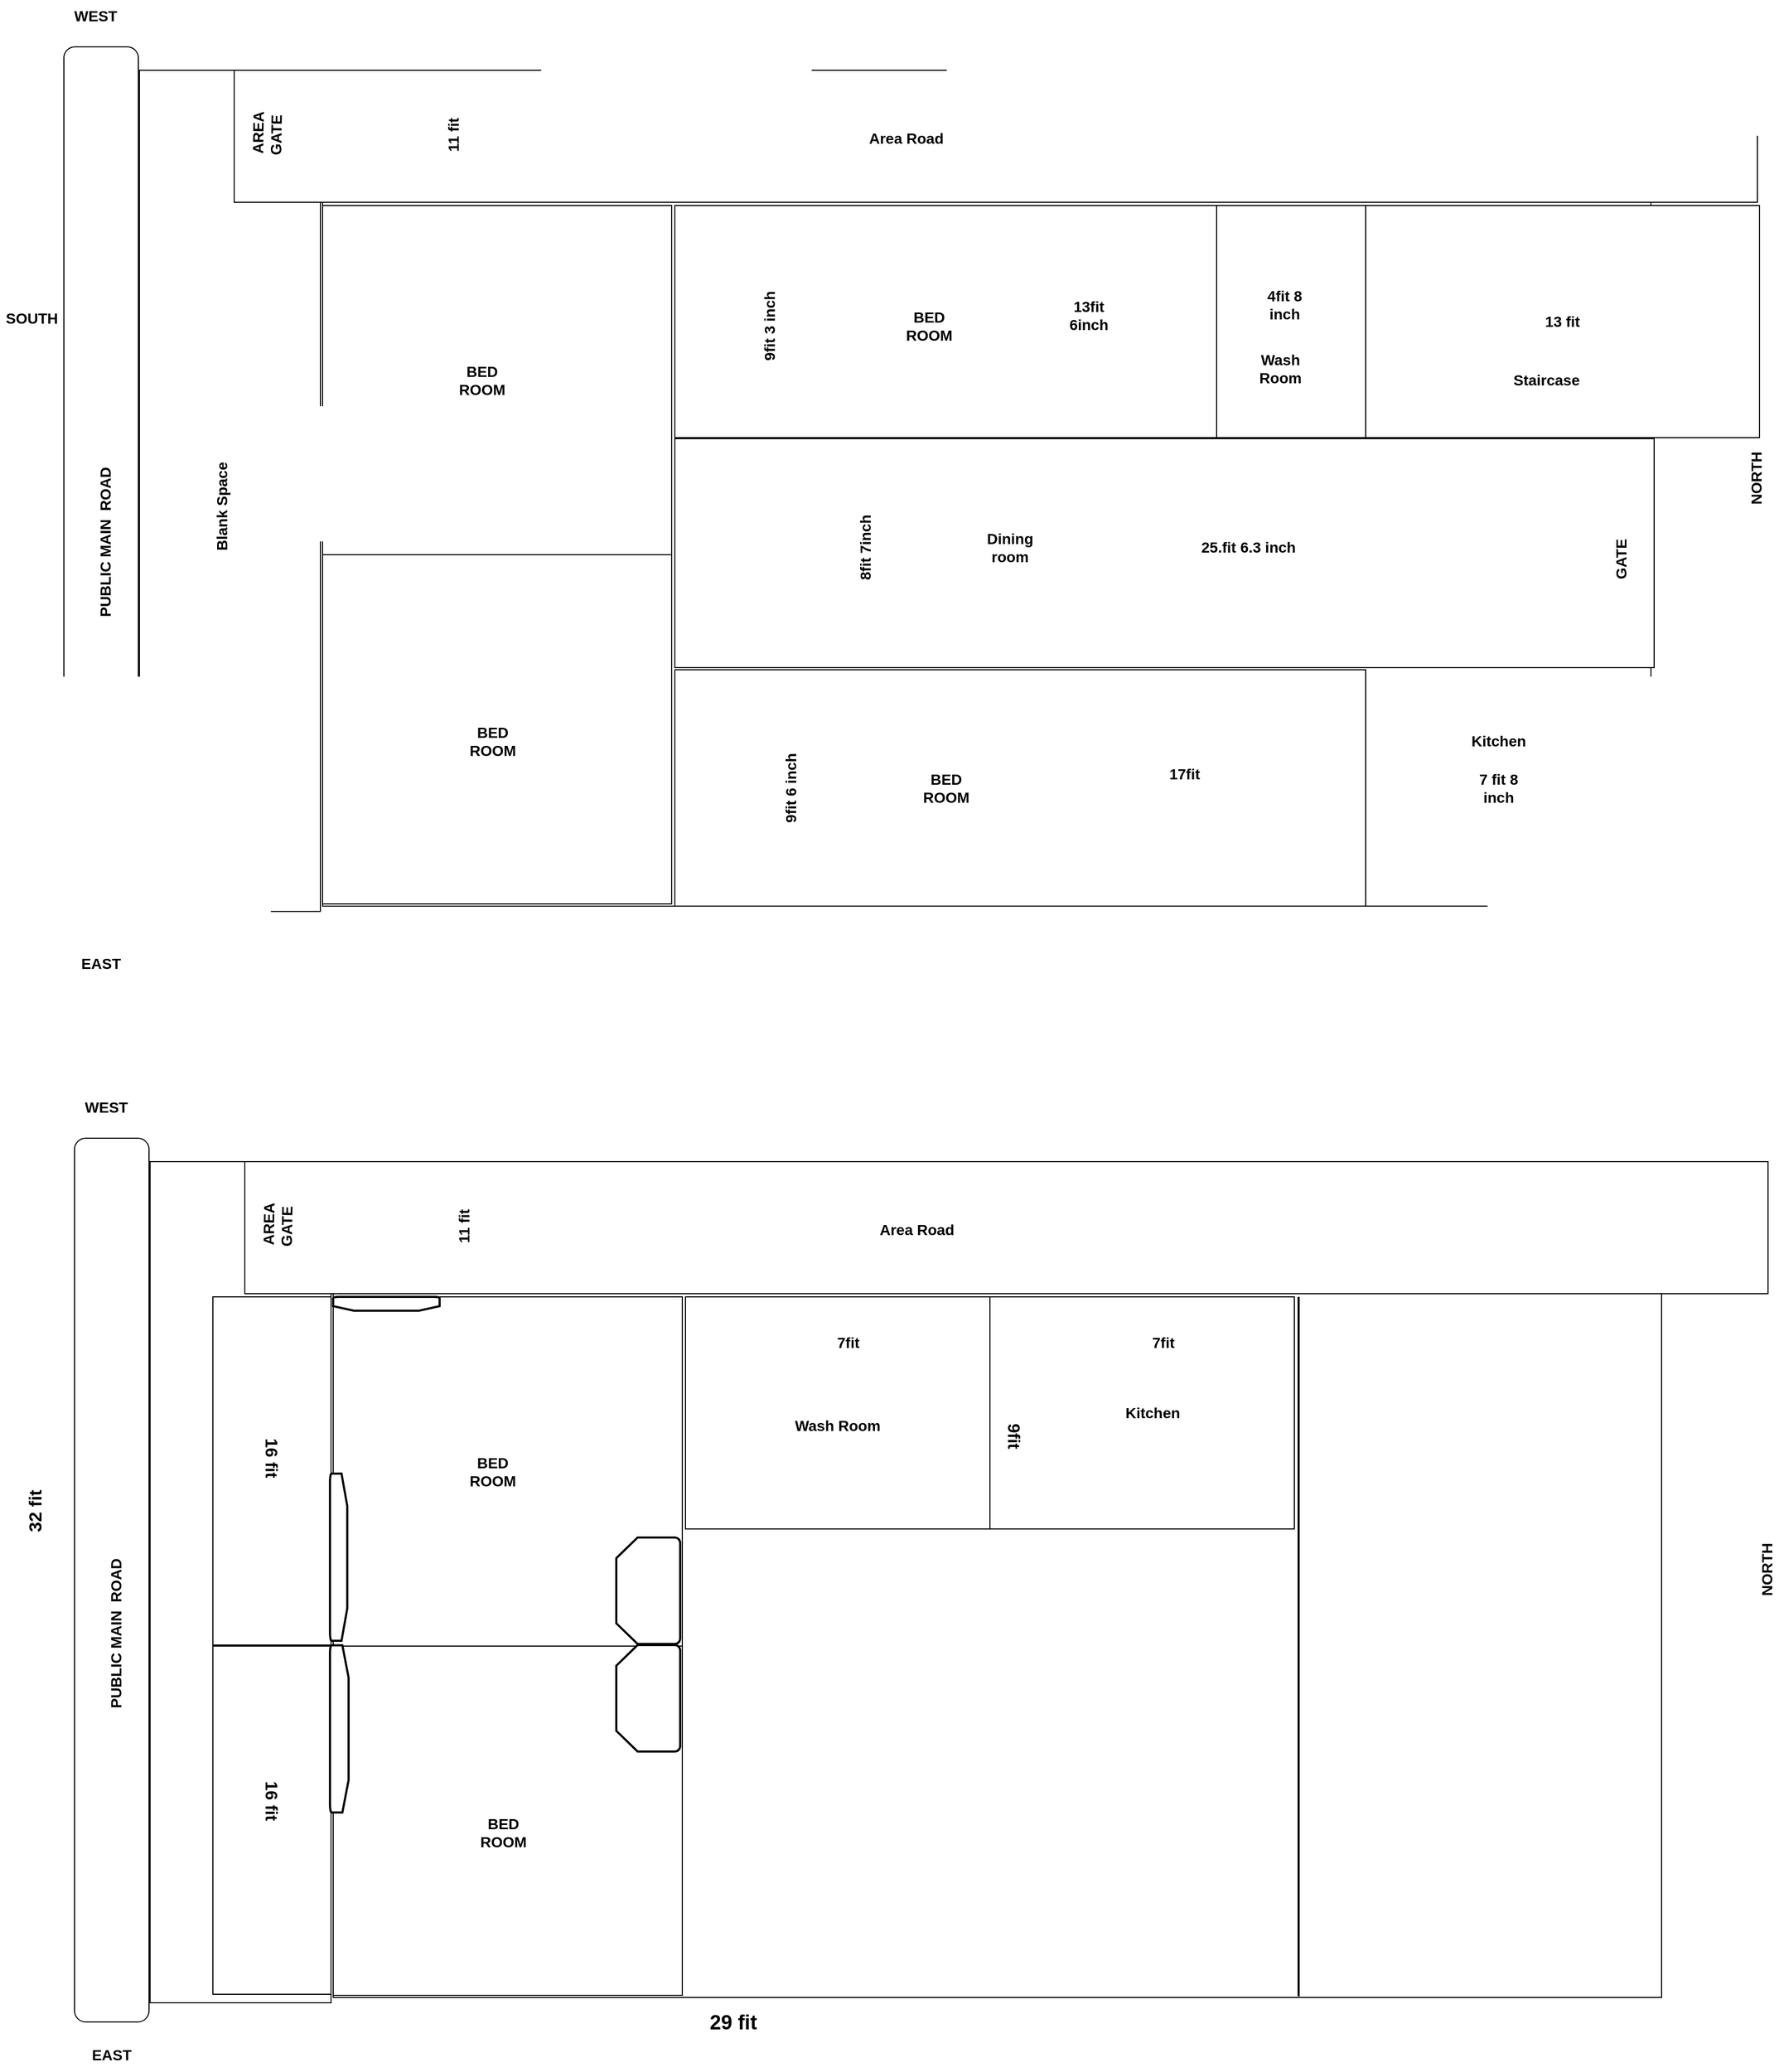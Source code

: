 <mxfile version="26.2.2">
  <diagram name="1st floor" id="KPouFY5jENLB8fUOII4G">
    <mxGraphModel dx="2709" dy="2843" grid="1" gridSize="10" guides="1" tooltips="1" connect="1" arrows="1" fold="1" page="1" pageScale="1" pageWidth="850" pageHeight="1100" math="0" shadow="0">
      <root>
        <mxCell id="0" />
        <mxCell id="1" parent="0" />
        <mxCell id="4CRqliBf5WWVCHQqqkXn-5" value="SOUTH" style="text;html=1;align=center;verticalAlign=middle;whiteSpace=wrap;rounded=0;fontStyle=1;fontSize=14;" parent="1" vertex="1">
          <mxGeometry y="280" width="60" height="30" as="geometry" />
        </mxCell>
        <mxCell id="ySoQRKo-TK0MONDgtf1Y-8" value="" style="group" vertex="1" connectable="0" parent="1">
          <mxGeometry x="60" y="-4" width="1605" height="920" as="geometry" />
        </mxCell>
        <mxCell id="4CRqliBf5WWVCHQqqkXn-2" value="" style="rounded=1;whiteSpace=wrap;html=1;fontSize=14;fontStyle=1" parent="ySoQRKo-TK0MONDgtf1Y-8" vertex="1">
          <mxGeometry y="44" width="70" height="830" as="geometry" />
        </mxCell>
        <mxCell id="4CRqliBf5WWVCHQqqkXn-3" value="WEST" style="text;html=1;align=center;verticalAlign=middle;whiteSpace=wrap;rounded=0;fontSize=14;fontStyle=1" parent="ySoQRKo-TK0MONDgtf1Y-8" vertex="1">
          <mxGeometry width="60" height="30" as="geometry" />
        </mxCell>
        <mxCell id="4CRqliBf5WWVCHQqqkXn-4" value="EAST" style="text;html=1;align=center;verticalAlign=middle;whiteSpace=wrap;rounded=0;fontSize=14;fontStyle=1" parent="ySoQRKo-TK0MONDgtf1Y-8" vertex="1">
          <mxGeometry x="5" y="890" width="60" height="30" as="geometry" />
        </mxCell>
        <mxCell id="4CRqliBf5WWVCHQqqkXn-6" value="NORTH" style="text;html=1;align=center;verticalAlign=middle;whiteSpace=wrap;rounded=0;rotation=-90;fontStyle=1;fontSize=14;" parent="ySoQRKo-TK0MONDgtf1Y-8" vertex="1">
          <mxGeometry x="1560" y="434" width="60" height="30" as="geometry" />
        </mxCell>
        <mxCell id="4CRqliBf5WWVCHQqqkXn-19" value="" style="rounded=0;whiteSpace=wrap;html=1;fontSize=14;fontStyle=1" parent="ySoQRKo-TK0MONDgtf1Y-8" vertex="1">
          <mxGeometry x="243" y="67" width="1248" height="784" as="geometry" />
        </mxCell>
        <mxCell id="4CRqliBf5WWVCHQqqkXn-24" value="" style="whiteSpace=wrap;html=1;aspect=fixed;fontSize=14;fontStyle=1" parent="ySoQRKo-TK0MONDgtf1Y-8" vertex="1">
          <mxGeometry x="243" y="193" width="328" height="328" as="geometry" />
        </mxCell>
        <mxCell id="4CRqliBf5WWVCHQqqkXn-27" value="" style="whiteSpace=wrap;html=1;aspect=fixed;fontSize=14;fontStyle=1" parent="ySoQRKo-TK0MONDgtf1Y-8" vertex="1">
          <mxGeometry x="243" y="521" width="328" height="328" as="geometry" />
        </mxCell>
        <mxCell id="4CRqliBf5WWVCHQqqkXn-34" value="PUBLIC MAIN&amp;nbsp; ROAD" style="text;html=1;align=center;verticalAlign=middle;whiteSpace=wrap;rounded=0;rotation=-90;fontSize=14;fontStyle=1" parent="ySoQRKo-TK0MONDgtf1Y-8" vertex="1">
          <mxGeometry x="-100" y="494" width="278" height="30" as="geometry" />
        </mxCell>
        <mxCell id="4CRqliBf5WWVCHQqqkXn-35" value="" style="rounded=0;whiteSpace=wrap;html=1;fontSize=14;fontStyle=1" parent="ySoQRKo-TK0MONDgtf1Y-8" vertex="1">
          <mxGeometry x="574" y="412" width="920" height="215" as="geometry" />
        </mxCell>
        <mxCell id="4CRqliBf5WWVCHQqqkXn-37" value="8fit 7inch" style="text;html=1;align=center;verticalAlign=middle;whiteSpace=wrap;rounded=0;fontSize=14;fontStyle=1;rotation=-90;" parent="ySoQRKo-TK0MONDgtf1Y-8" vertex="1">
          <mxGeometry x="683" y="499" width="140" height="30" as="geometry" />
        </mxCell>
        <mxCell id="4CRqliBf5WWVCHQqqkXn-38" value="25.fit 6.3 inch" style="text;html=1;align=center;verticalAlign=middle;whiteSpace=wrap;rounded=0;fontSize=14;fontStyle=1" parent="ySoQRKo-TK0MONDgtf1Y-8" vertex="1">
          <mxGeometry x="973" y="499" width="280" height="30" as="geometry" />
        </mxCell>
        <mxCell id="4CRqliBf5WWVCHQqqkXn-43" value="" style="rounded=0;whiteSpace=wrap;html=1;fontSize=14;fontStyle=1" parent="ySoQRKo-TK0MONDgtf1Y-8" vertex="1">
          <mxGeometry x="574" y="629" width="649" height="222" as="geometry" />
        </mxCell>
        <mxCell id="4CRqliBf5WWVCHQqqkXn-44" value="9fit 6 inch" style="text;html=1;align=center;verticalAlign=middle;whiteSpace=wrap;rounded=0;rotation=-90;fontSize=14;fontStyle=1" parent="ySoQRKo-TK0MONDgtf1Y-8" vertex="1">
          <mxGeometry x="633" y="725" width="100" height="30" as="geometry" />
        </mxCell>
        <mxCell id="4CRqliBf5WWVCHQqqkXn-47" value="17fit" style="text;html=1;align=center;verticalAlign=middle;whiteSpace=wrap;rounded=0;fontSize=14;fontStyle=1" parent="ySoQRKo-TK0MONDgtf1Y-8" vertex="1">
          <mxGeometry x="1023" y="712" width="60" height="30" as="geometry" />
        </mxCell>
        <mxCell id="4CRqliBf5WWVCHQqqkXn-48" value="" style="rounded=0;whiteSpace=wrap;html=1;fontSize=14;fontStyle=1" parent="ySoQRKo-TK0MONDgtf1Y-8" vertex="1">
          <mxGeometry x="574" y="193" width="509" height="218" as="geometry" />
        </mxCell>
        <mxCell id="4CRqliBf5WWVCHQqqkXn-49" value="9fit 3 inch" style="text;html=1;align=center;verticalAlign=middle;whiteSpace=wrap;rounded=0;rotation=-90;fontSize=14;fontStyle=1" parent="ySoQRKo-TK0MONDgtf1Y-8" vertex="1">
          <mxGeometry x="613" y="291" width="100" height="30" as="geometry" />
        </mxCell>
        <mxCell id="4CRqliBf5WWVCHQqqkXn-50" value="13fit 6inch" style="text;html=1;align=center;verticalAlign=middle;whiteSpace=wrap;rounded=0;fontSize=14;fontStyle=1" parent="ySoQRKo-TK0MONDgtf1Y-8" vertex="1">
          <mxGeometry x="933" y="281" width="60" height="30" as="geometry" />
        </mxCell>
        <mxCell id="4CRqliBf5WWVCHQqqkXn-51" value="" style="rounded=0;whiteSpace=wrap;html=1;fontSize=14;fontStyle=1" parent="ySoQRKo-TK0MONDgtf1Y-8" vertex="1">
          <mxGeometry x="1083" y="193" width="140" height="218" as="geometry" />
        </mxCell>
        <mxCell id="4CRqliBf5WWVCHQqqkXn-52" value="4fit 8 inch" style="text;html=1;align=center;verticalAlign=middle;whiteSpace=wrap;rounded=0;fontSize=14;fontStyle=1" parent="ySoQRKo-TK0MONDgtf1Y-8" vertex="1">
          <mxGeometry x="1117" y="271" width="60" height="30" as="geometry" />
        </mxCell>
        <mxCell id="4CRqliBf5WWVCHQqqkXn-53" value="7 fit 8 inch" style="text;html=1;align=center;verticalAlign=middle;whiteSpace=wrap;rounded=0;fontSize=14;fontStyle=1" parent="ySoQRKo-TK0MONDgtf1Y-8" vertex="1">
          <mxGeometry x="1318" y="725" width="60" height="30" as="geometry" />
        </mxCell>
        <mxCell id="4CRqliBf5WWVCHQqqkXn-54" value="GATE" style="text;html=1;align=center;verticalAlign=middle;whiteSpace=wrap;rounded=0;rotation=-90;fontSize=14;fontStyle=1" parent="ySoQRKo-TK0MONDgtf1Y-8" vertex="1">
          <mxGeometry x="1413" y="510" width="100" height="30" as="geometry" />
        </mxCell>
        <mxCell id="4CRqliBf5WWVCHQqqkXn-55" value="" style="rounded=0;whiteSpace=wrap;html=1;fontSize=14;fontStyle=1" parent="ySoQRKo-TK0MONDgtf1Y-8" vertex="1">
          <mxGeometry x="1223" y="193" width="370" height="218" as="geometry" />
        </mxCell>
        <mxCell id="4CRqliBf5WWVCHQqqkXn-56" value="13 fit" style="text;html=1;align=center;verticalAlign=middle;whiteSpace=wrap;rounded=0;fontSize=14;fontStyle=1" parent="ySoQRKo-TK0MONDgtf1Y-8" vertex="1">
          <mxGeometry x="1378" y="287" width="60" height="30" as="geometry" />
        </mxCell>
        <mxCell id="4CRqliBf5WWVCHQqqkXn-58" value="Kitchen" style="text;html=1;align=center;verticalAlign=middle;whiteSpace=wrap;rounded=0;fontSize=14;fontStyle=1" parent="ySoQRKo-TK0MONDgtf1Y-8" vertex="1">
          <mxGeometry x="1318" y="681" width="60" height="30" as="geometry" />
        </mxCell>
        <mxCell id="4CRqliBf5WWVCHQqqkXn-59" value="Wash Room" style="text;html=1;align=center;verticalAlign=middle;whiteSpace=wrap;rounded=0;fontSize=14;fontStyle=1" parent="ySoQRKo-TK0MONDgtf1Y-8" vertex="1">
          <mxGeometry x="1113" y="331" width="60" height="30" as="geometry" />
        </mxCell>
        <mxCell id="4CRqliBf5WWVCHQqqkXn-60" value="Staircase" style="text;html=1;align=center;verticalAlign=middle;whiteSpace=wrap;rounded=0;fontSize=14;fontStyle=1" parent="ySoQRKo-TK0MONDgtf1Y-8" vertex="1">
          <mxGeometry x="1363" y="342" width="60" height="30" as="geometry" />
        </mxCell>
        <mxCell id="4CRqliBf5WWVCHQqqkXn-61" value="BED ROOM" style="text;html=1;align=center;verticalAlign=middle;whiteSpace=wrap;rounded=0;fontSize=14;fontStyle=1" parent="ySoQRKo-TK0MONDgtf1Y-8" vertex="1">
          <mxGeometry x="363" y="342" width="60" height="30" as="geometry" />
        </mxCell>
        <mxCell id="4CRqliBf5WWVCHQqqkXn-62" value="BED ROOM" style="text;html=1;align=center;verticalAlign=middle;whiteSpace=wrap;rounded=0;fontSize=14;fontStyle=1" parent="ySoQRKo-TK0MONDgtf1Y-8" vertex="1">
          <mxGeometry x="373" y="681" width="60" height="30" as="geometry" />
        </mxCell>
        <mxCell id="4CRqliBf5WWVCHQqqkXn-63" value="BED ROOM" style="text;html=1;align=center;verticalAlign=middle;whiteSpace=wrap;rounded=0;fontSize=14;fontStyle=1" parent="ySoQRKo-TK0MONDgtf1Y-8" vertex="1">
          <mxGeometry x="783" y="291" width="60" height="30" as="geometry" />
        </mxCell>
        <mxCell id="4CRqliBf5WWVCHQqqkXn-64" value="BED ROOM" style="text;html=1;align=center;verticalAlign=middle;whiteSpace=wrap;rounded=0;fontSize=14;fontStyle=1" parent="ySoQRKo-TK0MONDgtf1Y-8" vertex="1">
          <mxGeometry x="798.5" y="725" width="60" height="30" as="geometry" />
        </mxCell>
        <mxCell id="4CRqliBf5WWVCHQqqkXn-65" value="Dining room" style="text;html=1;align=center;verticalAlign=middle;whiteSpace=wrap;rounded=0;fontSize=14;fontStyle=1" parent="ySoQRKo-TK0MONDgtf1Y-8" vertex="1">
          <mxGeometry x="858.5" y="499" width="60" height="30" as="geometry" />
        </mxCell>
        <mxCell id="ySoQRKo-TK0MONDgtf1Y-1" value="" style="rounded=0;whiteSpace=wrap;html=1;fontSize=14;" vertex="1" parent="ySoQRKo-TK0MONDgtf1Y-8">
          <mxGeometry x="71" y="66" width="170" height="790" as="geometry" />
        </mxCell>
        <mxCell id="ySoQRKo-TK0MONDgtf1Y-3" value="" style="rounded=0;html=1;fontSize=14;fontStyle=1;whiteSpace=wrap;textShadow=0;" vertex="1" parent="ySoQRKo-TK0MONDgtf1Y-8">
          <mxGeometry x="160" y="66" width="1431" height="124" as="geometry" />
        </mxCell>
        <mxCell id="ySoQRKo-TK0MONDgtf1Y-4" value="&amp;nbsp;AREA GATE" style="text;html=1;align=center;verticalAlign=middle;whiteSpace=wrap;rounded=0;rotation=-89;fontSize=14;fontStyle=1" vertex="1" parent="ySoQRKo-TK0MONDgtf1Y-8">
          <mxGeometry x="160" y="111.5" width="60" height="30" as="geometry" />
        </mxCell>
        <mxCell id="ySoQRKo-TK0MONDgtf1Y-5" value="11 fit" style="text;html=1;align=center;verticalAlign=middle;whiteSpace=wrap;rounded=0;rotation=-90;fontStyle=1;fontSize=14;" vertex="1" parent="ySoQRKo-TK0MONDgtf1Y-8">
          <mxGeometry x="333" y="111.5" width="65" height="30" as="geometry" />
        </mxCell>
        <mxCell id="ySoQRKo-TK0MONDgtf1Y-6" value="Area Road" style="text;html=1;align=center;verticalAlign=middle;whiteSpace=wrap;rounded=0;fontSize=14;fontStyle=1" vertex="1" parent="ySoQRKo-TK0MONDgtf1Y-8">
          <mxGeometry x="718.5" y="114.5" width="144.5" height="30" as="geometry" />
        </mxCell>
        <mxCell id="ySoQRKo-TK0MONDgtf1Y-7" value="Blank Space" style="text;html=1;align=center;verticalAlign=middle;whiteSpace=wrap;rounded=0;rotation=-90;fontSize=14;fontStyle=1" vertex="1" parent="ySoQRKo-TK0MONDgtf1Y-8">
          <mxGeometry x="74" y="460.5" width="148" height="30" as="geometry" />
        </mxCell>
        <mxCell id="ySoQRKo-TK0MONDgtf1Y-9" value="" style="group" vertex="1" connectable="0" parent="1">
          <mxGeometry x="70" y="1021" width="1605" height="920" as="geometry" />
        </mxCell>
        <mxCell id="ySoQRKo-TK0MONDgtf1Y-10" value="" style="rounded=1;whiteSpace=wrap;html=1;fontSize=14;fontStyle=1" vertex="1" parent="ySoQRKo-TK0MONDgtf1Y-9">
          <mxGeometry y="44" width="70" height="830" as="geometry" />
        </mxCell>
        <mxCell id="ySoQRKo-TK0MONDgtf1Y-11" value="WEST" style="text;html=1;align=center;verticalAlign=middle;whiteSpace=wrap;rounded=0;fontSize=14;fontStyle=1" vertex="1" parent="ySoQRKo-TK0MONDgtf1Y-9">
          <mxGeometry width="60" height="30" as="geometry" />
        </mxCell>
        <mxCell id="ySoQRKo-TK0MONDgtf1Y-12" value="EAST" style="text;html=1;align=center;verticalAlign=middle;whiteSpace=wrap;rounded=0;fontSize=14;fontStyle=1" vertex="1" parent="ySoQRKo-TK0MONDgtf1Y-9">
          <mxGeometry x="5" y="890" width="60" height="30" as="geometry" />
        </mxCell>
        <mxCell id="ySoQRKo-TK0MONDgtf1Y-13" value="NORTH" style="text;html=1;align=center;verticalAlign=middle;whiteSpace=wrap;rounded=0;rotation=-90;fontStyle=1;fontSize=14;" vertex="1" parent="ySoQRKo-TK0MONDgtf1Y-9">
          <mxGeometry x="1560" y="434" width="60" height="30" as="geometry" />
        </mxCell>
        <mxCell id="ySoQRKo-TK0MONDgtf1Y-14" value="" style="rounded=0;whiteSpace=wrap;html=1;fontSize=14;fontStyle=1" vertex="1" parent="ySoQRKo-TK0MONDgtf1Y-9">
          <mxGeometry x="243" y="67" width="1248" height="784" as="geometry" />
        </mxCell>
        <mxCell id="ySoQRKo-TK0MONDgtf1Y-15" value="" style="whiteSpace=wrap;html=1;aspect=fixed;fontSize=14;fontStyle=1" vertex="1" parent="ySoQRKo-TK0MONDgtf1Y-9">
          <mxGeometry x="243" y="193" width="328" height="328" as="geometry" />
        </mxCell>
        <mxCell id="ySoQRKo-TK0MONDgtf1Y-16" value="" style="whiteSpace=wrap;html=1;aspect=fixed;fontSize=14;fontStyle=1" vertex="1" parent="ySoQRKo-TK0MONDgtf1Y-9">
          <mxGeometry x="243" y="521" width="328" height="328" as="geometry" />
        </mxCell>
        <mxCell id="ySoQRKo-TK0MONDgtf1Y-17" value="PUBLIC MAIN&amp;nbsp; ROAD" style="text;html=1;align=center;verticalAlign=middle;whiteSpace=wrap;rounded=0;rotation=-90;fontSize=14;fontStyle=1" vertex="1" parent="ySoQRKo-TK0MONDgtf1Y-9">
          <mxGeometry x="-100" y="494" width="278" height="30" as="geometry" />
        </mxCell>
        <mxCell id="ySoQRKo-TK0MONDgtf1Y-27" value="" style="rounded=0;whiteSpace=wrap;html=1;fontSize=14;fontStyle=1" vertex="1" parent="ySoQRKo-TK0MONDgtf1Y-9">
          <mxGeometry x="574" y="193" width="286" height="218" as="geometry" />
        </mxCell>
        <mxCell id="ySoQRKo-TK0MONDgtf1Y-28" value="7fit" style="text;html=1;align=center;verticalAlign=middle;whiteSpace=wrap;rounded=0;fontSize=14;fontStyle=1" vertex="1" parent="ySoQRKo-TK0MONDgtf1Y-9">
          <mxGeometry x="614" y="230" width="226" height="12" as="geometry" />
        </mxCell>
        <mxCell id="ySoQRKo-TK0MONDgtf1Y-34" value="Wash Room" style="text;html=1;align=center;verticalAlign=middle;whiteSpace=wrap;rounded=0;fontSize=14;fontStyle=1" vertex="1" parent="ySoQRKo-TK0MONDgtf1Y-9">
          <mxGeometry x="639" y="299" width="156" height="30" as="geometry" />
        </mxCell>
        <mxCell id="ySoQRKo-TK0MONDgtf1Y-36" value="BED ROOM" style="text;html=1;align=center;verticalAlign=middle;whiteSpace=wrap;rounded=0;fontSize=14;fontStyle=1" vertex="1" parent="ySoQRKo-TK0MONDgtf1Y-9">
          <mxGeometry x="363" y="342" width="60" height="30" as="geometry" />
        </mxCell>
        <mxCell id="ySoQRKo-TK0MONDgtf1Y-37" value="BED ROOM" style="text;html=1;align=center;verticalAlign=middle;whiteSpace=wrap;rounded=0;fontSize=14;fontStyle=1" vertex="1" parent="ySoQRKo-TK0MONDgtf1Y-9">
          <mxGeometry x="373" y="681" width="60" height="30" as="geometry" />
        </mxCell>
        <mxCell id="ySoQRKo-TK0MONDgtf1Y-41" value="" style="rounded=0;whiteSpace=wrap;html=1;fontSize=14;" vertex="1" parent="ySoQRKo-TK0MONDgtf1Y-9">
          <mxGeometry x="71" y="66" width="170" height="790" as="geometry" />
        </mxCell>
        <mxCell id="ySoQRKo-TK0MONDgtf1Y-42" value="" style="rounded=0;html=1;fontSize=14;fontStyle=1;whiteSpace=wrap;textShadow=0;" vertex="1" parent="ySoQRKo-TK0MONDgtf1Y-9">
          <mxGeometry x="160" y="66" width="1431" height="124" as="geometry" />
        </mxCell>
        <mxCell id="ySoQRKo-TK0MONDgtf1Y-43" value="&amp;nbsp;AREA GATE" style="text;html=1;align=center;verticalAlign=middle;whiteSpace=wrap;rounded=0;rotation=-89;fontSize=14;fontStyle=1" vertex="1" parent="ySoQRKo-TK0MONDgtf1Y-9">
          <mxGeometry x="160" y="111.5" width="60" height="30" as="geometry" />
        </mxCell>
        <mxCell id="ySoQRKo-TK0MONDgtf1Y-44" value="11 fit" style="text;html=1;align=center;verticalAlign=middle;whiteSpace=wrap;rounded=0;rotation=-90;fontStyle=1;fontSize=14;" vertex="1" parent="ySoQRKo-TK0MONDgtf1Y-9">
          <mxGeometry x="333" y="111.5" width="65" height="30" as="geometry" />
        </mxCell>
        <mxCell id="ySoQRKo-TK0MONDgtf1Y-45" value="Area Road" style="text;html=1;align=center;verticalAlign=middle;whiteSpace=wrap;rounded=0;fontSize=14;fontStyle=1" vertex="1" parent="ySoQRKo-TK0MONDgtf1Y-9">
          <mxGeometry x="718.5" y="114.5" width="144.5" height="30" as="geometry" />
        </mxCell>
        <mxCell id="ySoQRKo-TK0MONDgtf1Y-46" value="Blank Space" style="text;html=1;align=center;verticalAlign=middle;whiteSpace=wrap;rounded=0;rotation=-90;fontSize=14;fontStyle=1" vertex="1" parent="ySoQRKo-TK0MONDgtf1Y-9">
          <mxGeometry x="74" y="460.5" width="148" height="30" as="geometry" />
        </mxCell>
        <mxCell id="ySoQRKo-TK0MONDgtf1Y-47" value="" style="strokeWidth=2;html=1;shape=mxgraph.flowchart.loop_limit;whiteSpace=wrap;rotation=-90;" vertex="1" parent="ySoQRKo-TK0MONDgtf1Y-9">
          <mxGeometry x="489" y="439" width="100" height="60" as="geometry" />
        </mxCell>
        <mxCell id="ySoQRKo-TK0MONDgtf1Y-48" value="" style="rounded=0;whiteSpace=wrap;html=1;" vertex="1" parent="ySoQRKo-TK0MONDgtf1Y-9">
          <mxGeometry x="130" y="193" width="111" height="327" as="geometry" />
        </mxCell>
        <mxCell id="ySoQRKo-TK0MONDgtf1Y-49" value="" style="rounded=0;whiteSpace=wrap;html=1;" vertex="1" parent="ySoQRKo-TK0MONDgtf1Y-9">
          <mxGeometry x="130" y="521" width="111" height="327" as="geometry" />
        </mxCell>
        <mxCell id="ySoQRKo-TK0MONDgtf1Y-61" value="" style="rounded=0;whiteSpace=wrap;html=1;fontSize=14;fontStyle=1" vertex="1" parent="ySoQRKo-TK0MONDgtf1Y-9">
          <mxGeometry x="860" y="193" width="286" height="218" as="geometry" />
        </mxCell>
        <mxCell id="ySoQRKo-TK0MONDgtf1Y-62" value="" style="strokeWidth=2;html=1;shape=mxgraph.flowchart.loop_limit;whiteSpace=wrap;rotation=-90;" vertex="1" parent="ySoQRKo-TK0MONDgtf1Y-9">
          <mxGeometry x="489" y="540" width="100" height="60" as="geometry" />
        </mxCell>
        <mxCell id="ySoQRKo-TK0MONDgtf1Y-64" value="" style="strokeWidth=2;html=1;shape=mxgraph.flowchart.loop_limit;whiteSpace=wrap;rotation=90;" vertex="1" parent="ySoQRKo-TK0MONDgtf1Y-9">
          <mxGeometry x="169.63" y="429.37" width="157" height="16.25" as="geometry" />
        </mxCell>
        <mxCell id="ySoQRKo-TK0MONDgtf1Y-65" value="" style="strokeWidth=2;html=1;shape=mxgraph.flowchart.loop_limit;whiteSpace=wrap;rotation=90;" vertex="1" parent="ySoQRKo-TK0MONDgtf1Y-9">
          <mxGeometry x="170.25" y="590" width="157" height="17.5" as="geometry" />
        </mxCell>
        <mxCell id="ySoQRKo-TK0MONDgtf1Y-66" value="" style="strokeWidth=2;html=1;shape=mxgraph.flowchart.loop_limit;whiteSpace=wrap;rotation=-180;" vertex="1" parent="ySoQRKo-TK0MONDgtf1Y-9">
          <mxGeometry x="243" y="193" width="100" height="13" as="geometry" />
        </mxCell>
        <mxCell id="ySoQRKo-TK0MONDgtf1Y-67" value="" style="line;strokeWidth=2;direction=south;html=1;" vertex="1" parent="ySoQRKo-TK0MONDgtf1Y-9">
          <mxGeometry x="1145" y="193" width="10" height="657" as="geometry" />
        </mxCell>
        <mxCell id="ySoQRKo-TK0MONDgtf1Y-68" value="16 fit" style="text;html=1;align=center;verticalAlign=middle;whiteSpace=wrap;rounded=0;fontStyle=1;fontSize=16;rotation=90;" vertex="1" parent="ySoQRKo-TK0MONDgtf1Y-9">
          <mxGeometry x="155.5" y="329" width="60" height="30" as="geometry" />
        </mxCell>
        <mxCell id="ySoQRKo-TK0MONDgtf1Y-69" value="16 fit" style="text;html=1;align=center;verticalAlign=middle;whiteSpace=wrap;rounded=0;fontStyle=1;fontSize=16;rotation=90;" vertex="1" parent="ySoQRKo-TK0MONDgtf1Y-9">
          <mxGeometry x="155.5" y="651" width="60" height="30" as="geometry" />
        </mxCell>
        <mxCell id="ySoQRKo-TK0MONDgtf1Y-70" value="Kitchen" style="text;html=1;align=center;verticalAlign=middle;whiteSpace=wrap;rounded=0;fontSize=14;fontStyle=1" vertex="1" parent="ySoQRKo-TK0MONDgtf1Y-9">
          <mxGeometry x="983" y="287" width="60" height="30" as="geometry" />
        </mxCell>
        <mxCell id="ySoQRKo-TK0MONDgtf1Y-71" value="7fit" style="text;html=1;align=center;verticalAlign=middle;whiteSpace=wrap;rounded=0;fontSize=14;fontStyle=1" vertex="1" parent="ySoQRKo-TK0MONDgtf1Y-9">
          <mxGeometry x="910" y="230" width="226" height="12" as="geometry" />
        </mxCell>
        <mxCell id="ySoQRKo-TK0MONDgtf1Y-72" value="9fit" style="text;html=1;align=center;verticalAlign=middle;whiteSpace=wrap;rounded=0;rotation=90;fontStyle=1;fontSize=16;" vertex="1" parent="ySoQRKo-TK0MONDgtf1Y-9">
          <mxGeometry x="853" y="309" width="60" height="30" as="geometry" />
        </mxCell>
        <mxCell id="ySoQRKo-TK0MONDgtf1Y-74" value="29 fit" style="text;html=1;align=center;verticalAlign=middle;whiteSpace=wrap;rounded=0;fontSize=19;fontStyle=1" vertex="1" parent="ySoQRKo-TK0MONDgtf1Y-9">
          <mxGeometry x="589" y="860" width="60" height="30" as="geometry" />
        </mxCell>
        <mxCell id="ySoQRKo-TK0MONDgtf1Y-73" value="32 fit" style="text;html=1;align=center;verticalAlign=middle;whiteSpace=wrap;rounded=0;rotation=-90;fontSize=17;fontStyle=1" vertex="1" parent="1">
          <mxGeometry x="4" y="1400" width="60" height="30" as="geometry" />
        </mxCell>
      </root>
    </mxGraphModel>
  </diagram>
</mxfile>
